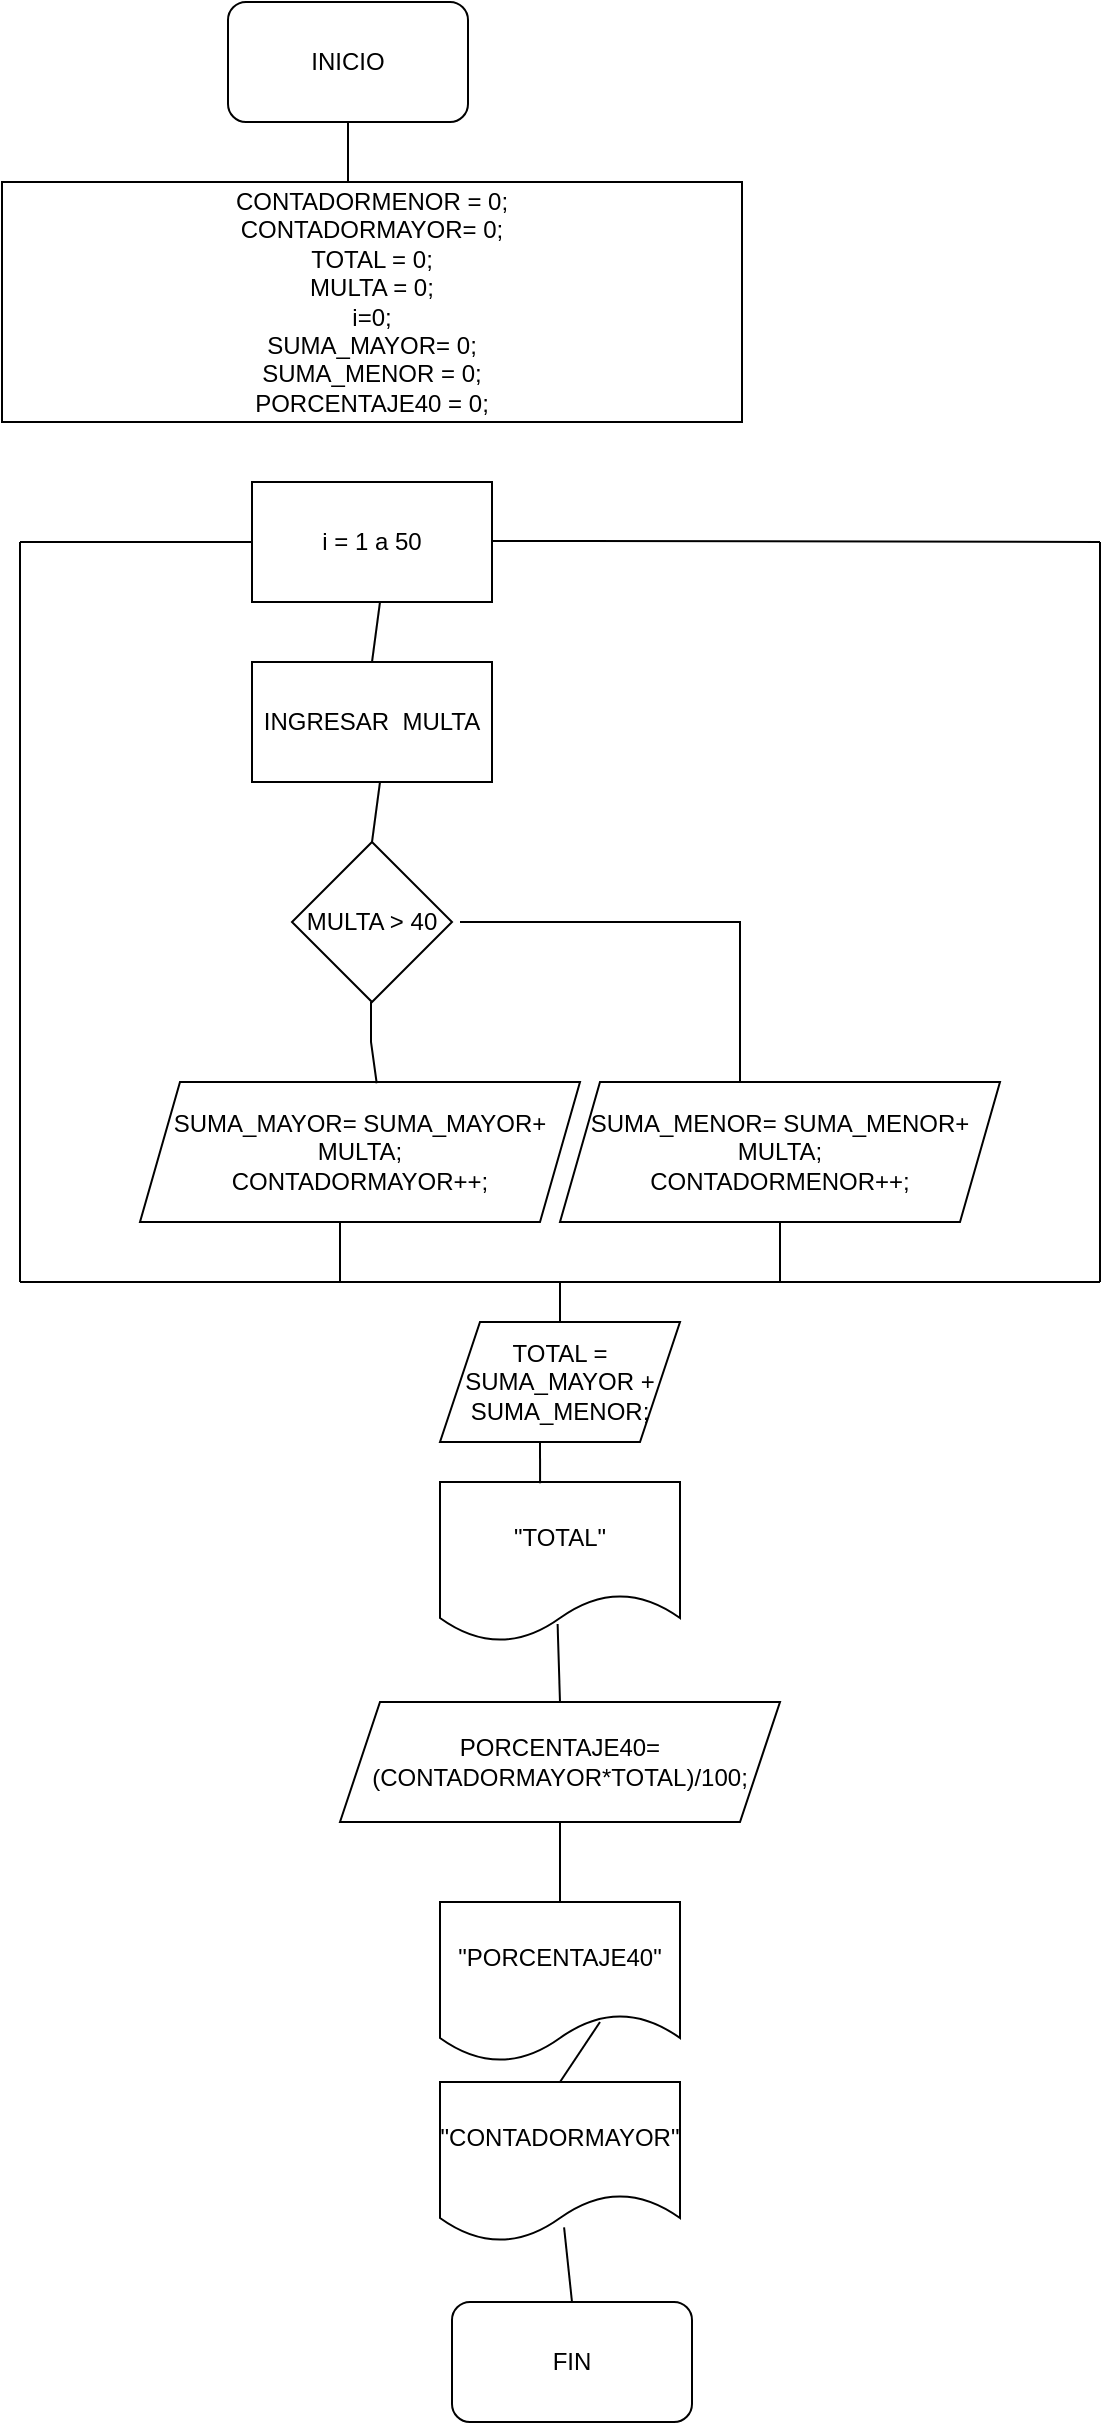 <mxfile version="17.5.0" type="device"><diagram id="SweFXHsNisOQypUR1EAo" name="Page-1"><mxGraphModel dx="1038" dy="547" grid="1" gridSize="10" guides="1" tooltips="1" connect="1" arrows="1" fold="1" page="1" pageScale="1" pageWidth="827" pageHeight="1169" math="0" shadow="0"><root><mxCell id="0"/><mxCell id="1" parent="0"/><mxCell id="GyLXIntZtQ2FffUOqBgm-1" value="INICIO" style="rounded=1;whiteSpace=wrap;html=1;" vertex="1" parent="1"><mxGeometry x="354" y="60" width="120" height="60" as="geometry"/></mxCell><mxCell id="GyLXIntZtQ2FffUOqBgm-2" value="" style="endArrow=none;html=1;rounded=0;" edge="1" parent="1"><mxGeometry width="50" height="50" relative="1" as="geometry"><mxPoint x="414" y="150" as="sourcePoint"/><mxPoint x="414" y="120" as="targetPoint"/></mxGeometry></mxCell><mxCell id="GyLXIntZtQ2FffUOqBgm-3" value="CONTADORMENOR = 0;&lt;br&gt;CONTADORMAYOR= 0;&lt;br&gt;TOTAL = 0;&lt;br&gt;MULTA = 0;&lt;br&gt;i=0;&lt;br&gt;SUMA_MAYOR= 0;&lt;br&gt;SUMA_MENOR = 0;&lt;br&gt;PORCENTAJE40 = 0;" style="rounded=0;whiteSpace=wrap;html=1;" vertex="1" parent="1"><mxGeometry x="241" y="150" width="370" height="120" as="geometry"/></mxCell><mxCell id="GyLXIntZtQ2FffUOqBgm-5" value="i = 1 a 50" style="rounded=0;whiteSpace=wrap;html=1;" vertex="1" parent="1"><mxGeometry x="366" y="300" width="120" height="60" as="geometry"/></mxCell><mxCell id="GyLXIntZtQ2FffUOqBgm-6" value="" style="endArrow=none;html=1;rounded=0;entryX=0;entryY=0.5;entryDx=0;entryDy=0;" edge="1" parent="1" target="GyLXIntZtQ2FffUOqBgm-5"><mxGeometry width="50" height="50" relative="1" as="geometry"><mxPoint x="250" y="330" as="sourcePoint"/><mxPoint x="370" y="310" as="targetPoint"/></mxGeometry></mxCell><mxCell id="GyLXIntZtQ2FffUOqBgm-7" value="" style="endArrow=none;html=1;rounded=0;" edge="1" parent="1"><mxGeometry width="50" height="50" relative="1" as="geometry"><mxPoint x="486" y="329.5" as="sourcePoint"/><mxPoint x="790" y="330" as="targetPoint"/><Array as="points"><mxPoint x="530" y="329.5"/></Array></mxGeometry></mxCell><mxCell id="GyLXIntZtQ2FffUOqBgm-8" value="INGRESAR&amp;nbsp; MULTA" style="rounded=0;whiteSpace=wrap;html=1;" vertex="1" parent="1"><mxGeometry x="366" y="390" width="120" height="60" as="geometry"/></mxCell><mxCell id="GyLXIntZtQ2FffUOqBgm-9" value="MULTA &amp;gt; 40" style="rhombus;whiteSpace=wrap;html=1;" vertex="1" parent="1"><mxGeometry x="386" y="480" width="80" height="80" as="geometry"/></mxCell><mxCell id="GyLXIntZtQ2FffUOqBgm-10" value="" style="endArrow=none;html=1;rounded=0;exitX=0.5;exitY=0;exitDx=0;exitDy=0;" edge="1" parent="1" source="GyLXIntZtQ2FffUOqBgm-8"><mxGeometry width="50" height="50" relative="1" as="geometry"><mxPoint x="380" y="410" as="sourcePoint"/><mxPoint x="430" y="360" as="targetPoint"/></mxGeometry></mxCell><mxCell id="GyLXIntZtQ2FffUOqBgm-11" value="" style="endArrow=none;html=1;rounded=0;exitX=0.5;exitY=0;exitDx=0;exitDy=0;" edge="1" parent="1" source="GyLXIntZtQ2FffUOqBgm-9"><mxGeometry width="50" height="50" relative="1" as="geometry"><mxPoint x="380" y="500" as="sourcePoint"/><mxPoint x="430" y="450" as="targetPoint"/></mxGeometry></mxCell><mxCell id="GyLXIntZtQ2FffUOqBgm-12" value="SUMA_MAYOR= SUMA_MAYOR+ MULTA;&lt;br&gt;CONTADORMAYOR++;" style="shape=parallelogram;perimeter=parallelogramPerimeter;whiteSpace=wrap;html=1;fixedSize=1;" vertex="1" parent="1"><mxGeometry x="310" y="600" width="220" height="70" as="geometry"/></mxCell><mxCell id="GyLXIntZtQ2FffUOqBgm-13" value="" style="endArrow=none;html=1;rounded=0;exitX=0.538;exitY=0.009;exitDx=0;exitDy=0;exitPerimeter=0;" edge="1" parent="1" source="GyLXIntZtQ2FffUOqBgm-12"><mxGeometry width="50" height="50" relative="1" as="geometry"><mxPoint x="425.5" y="590" as="sourcePoint"/><mxPoint x="425.5" y="560" as="targetPoint"/><Array as="points"><mxPoint x="425.5" y="580"/></Array></mxGeometry></mxCell><mxCell id="GyLXIntZtQ2FffUOqBgm-14" value="" style="endArrow=none;html=1;rounded=0;" edge="1" parent="1"><mxGeometry width="50" height="50" relative="1" as="geometry"><mxPoint x="470" y="520" as="sourcePoint"/><mxPoint x="610" y="600" as="targetPoint"/><Array as="points"><mxPoint x="610" y="520"/></Array></mxGeometry></mxCell><mxCell id="GyLXIntZtQ2FffUOqBgm-15" value="SUMA_MENOR= SUMA_MENOR+ MULTA;&lt;br&gt;CONTADORMENOR++;" style="shape=parallelogram;perimeter=parallelogramPerimeter;whiteSpace=wrap;html=1;fixedSize=1;" vertex="1" parent="1"><mxGeometry x="520" y="600" width="220" height="70" as="geometry"/></mxCell><mxCell id="GyLXIntZtQ2FffUOqBgm-16" value="" style="endArrow=none;html=1;rounded=0;" edge="1" parent="1"><mxGeometry width="50" height="50" relative="1" as="geometry"><mxPoint x="250" y="700" as="sourcePoint"/><mxPoint x="250" y="330" as="targetPoint"/></mxGeometry></mxCell><mxCell id="GyLXIntZtQ2FffUOqBgm-17" value="" style="endArrow=none;html=1;rounded=0;" edge="1" parent="1"><mxGeometry width="50" height="50" relative="1" as="geometry"><mxPoint x="790" y="700" as="sourcePoint"/><mxPoint x="790" y="330" as="targetPoint"/></mxGeometry></mxCell><mxCell id="GyLXIntZtQ2FffUOqBgm-18" value="" style="endArrow=none;html=1;rounded=0;" edge="1" parent="1"><mxGeometry width="50" height="50" relative="1" as="geometry"><mxPoint x="250" y="700" as="sourcePoint"/><mxPoint x="790" y="700" as="targetPoint"/></mxGeometry></mxCell><mxCell id="GyLXIntZtQ2FffUOqBgm-19" value="" style="endArrow=none;html=1;rounded=0;" edge="1" parent="1"><mxGeometry width="50" height="50" relative="1" as="geometry"><mxPoint x="410" y="700" as="sourcePoint"/><mxPoint x="410" y="670" as="targetPoint"/></mxGeometry></mxCell><mxCell id="GyLXIntZtQ2FffUOqBgm-20" value="" style="endArrow=none;html=1;rounded=0;entryX=0.5;entryY=1;entryDx=0;entryDy=0;" edge="1" parent="1" target="GyLXIntZtQ2FffUOqBgm-15"><mxGeometry width="50" height="50" relative="1" as="geometry"><mxPoint x="630" y="700" as="sourcePoint"/><mxPoint x="650" y="670" as="targetPoint"/></mxGeometry></mxCell><mxCell id="GyLXIntZtQ2FffUOqBgm-21" value="" style="endArrow=none;html=1;rounded=0;" edge="1" parent="1"><mxGeometry width="50" height="50" relative="1" as="geometry"><mxPoint x="520" y="730" as="sourcePoint"/><mxPoint x="520" y="700" as="targetPoint"/></mxGeometry></mxCell><mxCell id="GyLXIntZtQ2FffUOqBgm-22" value="TOTAL = SUMA_MAYOR + SUMA_MENOR;" style="shape=parallelogram;perimeter=parallelogramPerimeter;whiteSpace=wrap;html=1;fixedSize=1;" vertex="1" parent="1"><mxGeometry x="460" y="720" width="120" height="60" as="geometry"/></mxCell><mxCell id="GyLXIntZtQ2FffUOqBgm-23" value="&quot;TOTAL&quot;" style="shape=document;whiteSpace=wrap;html=1;boundedLbl=1;" vertex="1" parent="1"><mxGeometry x="460" y="800" width="120" height="80" as="geometry"/></mxCell><mxCell id="GyLXIntZtQ2FffUOqBgm-24" value="" style="endArrow=none;html=1;rounded=0;exitX=0.417;exitY=0.008;exitDx=0;exitDy=0;exitPerimeter=0;" edge="1" parent="1" source="GyLXIntZtQ2FffUOqBgm-23"><mxGeometry width="50" height="50" relative="1" as="geometry"><mxPoint x="460" y="830" as="sourcePoint"/><mxPoint x="510" y="780" as="targetPoint"/></mxGeometry></mxCell><mxCell id="GyLXIntZtQ2FffUOqBgm-25" value="PORCENTAJE40= (CONTADORMAYOR*TOTAL)/100;&lt;br&gt;" style="shape=parallelogram;perimeter=parallelogramPerimeter;whiteSpace=wrap;html=1;fixedSize=1;" vertex="1" parent="1"><mxGeometry x="410" y="910" width="220" height="60" as="geometry"/></mxCell><mxCell id="GyLXIntZtQ2FffUOqBgm-26" value="" style="endArrow=none;html=1;rounded=0;exitX=0.5;exitY=0;exitDx=0;exitDy=0;entryX=0.49;entryY=0.888;entryDx=0;entryDy=0;entryPerimeter=0;" edge="1" parent="1" source="GyLXIntZtQ2FffUOqBgm-25" target="GyLXIntZtQ2FffUOqBgm-23"><mxGeometry width="50" height="50" relative="1" as="geometry"><mxPoint x="470" y="930" as="sourcePoint"/><mxPoint x="520" y="880" as="targetPoint"/></mxGeometry></mxCell><mxCell id="GyLXIntZtQ2FffUOqBgm-27" value="&quot;PORCENTAJE40&quot;" style="shape=document;whiteSpace=wrap;html=1;boundedLbl=1;" vertex="1" parent="1"><mxGeometry x="460" y="1010" width="120" height="80" as="geometry"/></mxCell><mxCell id="GyLXIntZtQ2FffUOqBgm-28" value="" style="endArrow=none;html=1;rounded=0;exitX=0.5;exitY=0;exitDx=0;exitDy=0;entryX=0.5;entryY=1;entryDx=0;entryDy=0;" edge="1" parent="1" source="GyLXIntZtQ2FffUOqBgm-27" target="GyLXIntZtQ2FffUOqBgm-25"><mxGeometry width="50" height="50" relative="1" as="geometry"><mxPoint x="480" y="1020" as="sourcePoint"/><mxPoint x="530" y="970" as="targetPoint"/></mxGeometry></mxCell><mxCell id="GyLXIntZtQ2FffUOqBgm-29" value="&quot;CONTADORMAYOR&quot;" style="shape=document;whiteSpace=wrap;html=1;boundedLbl=1;" vertex="1" parent="1"><mxGeometry x="460" y="1100" width="120" height="80" as="geometry"/></mxCell><mxCell id="GyLXIntZtQ2FffUOqBgm-30" value="" style="endArrow=none;html=1;rounded=0;exitX=0.5;exitY=0;exitDx=0;exitDy=0;" edge="1" parent="1" source="GyLXIntZtQ2FffUOqBgm-29"><mxGeometry width="50" height="50" relative="1" as="geometry"><mxPoint x="490" y="1120" as="sourcePoint"/><mxPoint x="540" y="1070" as="targetPoint"/></mxGeometry></mxCell><mxCell id="GyLXIntZtQ2FffUOqBgm-31" value="FIN" style="rounded=1;whiteSpace=wrap;html=1;" vertex="1" parent="1"><mxGeometry x="466" y="1210" width="120" height="60" as="geometry"/></mxCell><mxCell id="GyLXIntZtQ2FffUOqBgm-32" value="" style="endArrow=none;html=1;rounded=0;exitX=0.5;exitY=0;exitDx=0;exitDy=0;entryX=0.517;entryY=0.908;entryDx=0;entryDy=0;entryPerimeter=0;" edge="1" parent="1" source="GyLXIntZtQ2FffUOqBgm-31" target="GyLXIntZtQ2FffUOqBgm-29"><mxGeometry width="50" height="50" relative="1" as="geometry"><mxPoint x="480" y="1220" as="sourcePoint"/><mxPoint x="530" y="1170" as="targetPoint"/></mxGeometry></mxCell></root></mxGraphModel></diagram></mxfile>
